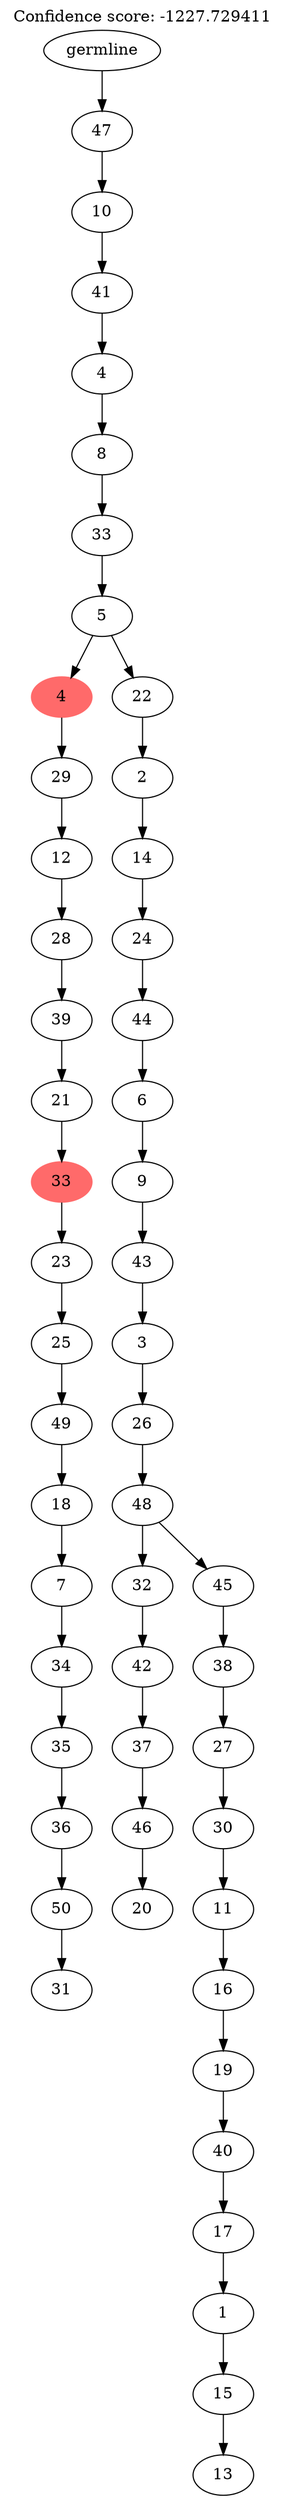 digraph g {
	"51" -> "52";
	"52" [label="31"];
	"50" -> "51";
	"51" [label="50"];
	"49" -> "50";
	"50" [label="36"];
	"48" -> "49";
	"49" [label="35"];
	"47" -> "48";
	"48" [label="34"];
	"46" -> "47";
	"47" [label="7"];
	"45" -> "46";
	"46" [label="18"];
	"44" -> "45";
	"45" [label="49"];
	"43" -> "44";
	"44" [label="25"];
	"42" -> "43";
	"43" [label="23"];
	"41" -> "42";
	"42" [color=indianred1, style=filled, label="33"];
	"40" -> "41";
	"41" [label="21"];
	"39" -> "40";
	"40" [label="39"];
	"38" -> "39";
	"39" [label="28"];
	"37" -> "38";
	"38" [label="12"];
	"36" -> "37";
	"37" [label="29"];
	"34" -> "35";
	"35" [label="20"];
	"33" -> "34";
	"34" [label="46"];
	"32" -> "33";
	"33" [label="37"];
	"31" -> "32";
	"32" [label="42"];
	"29" -> "30";
	"30" [label="13"];
	"28" -> "29";
	"29" [label="15"];
	"27" -> "28";
	"28" [label="1"];
	"26" -> "27";
	"27" [label="17"];
	"25" -> "26";
	"26" [label="40"];
	"24" -> "25";
	"25" [label="19"];
	"23" -> "24";
	"24" [label="16"];
	"22" -> "23";
	"23" [label="11"];
	"21" -> "22";
	"22" [label="30"];
	"20" -> "21";
	"21" [label="27"];
	"19" -> "20";
	"20" [label="38"];
	"18" -> "19";
	"19" [label="45"];
	"18" -> "31";
	"31" [label="32"];
	"17" -> "18";
	"18" [label="48"];
	"16" -> "17";
	"17" [label="26"];
	"15" -> "16";
	"16" [label="3"];
	"14" -> "15";
	"15" [label="43"];
	"13" -> "14";
	"14" [label="9"];
	"12" -> "13";
	"13" [label="6"];
	"11" -> "12";
	"12" [label="44"];
	"10" -> "11";
	"11" [label="24"];
	"9" -> "10";
	"10" [label="14"];
	"8" -> "9";
	"9" [label="2"];
	"7" -> "8";
	"8" [label="22"];
	"7" -> "36";
	"36" [color=indianred1, style=filled, label="4"];
	"6" -> "7";
	"7" [label="5"];
	"5" -> "6";
	"6" [label="33"];
	"4" -> "5";
	"5" [label="8"];
	"3" -> "4";
	"4" [label="4"];
	"2" -> "3";
	"3" [label="41"];
	"1" -> "2";
	"2" [label="10"];
	"0" -> "1";
	"1" [label="47"];
	"0" [label="germline"];
	labelloc="t";
	label="Confidence score: -1227.729411";
}
